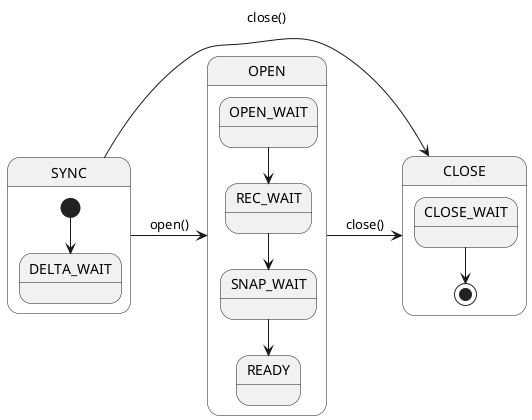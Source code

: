 @startuml

SYNC -> OPEN : open()
SYNC -> CLOSE : close()
OPEN -> CLOSE : close()

state SYNC {
  [*] --> DELTA_WAIT
}

state OPEN {
  OPEN_WAIT --> REC_WAIT
  REC_WAIT --> SNAP_WAIT
  SNAP_WAIT --> READY
}

state CLOSE {
  CLOSE_WAIT --> [*]
}

@enduml
